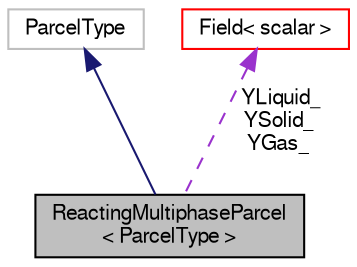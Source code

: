 digraph "ReactingMultiphaseParcel&lt; ParcelType &gt;"
{
  bgcolor="transparent";
  edge [fontname="FreeSans",fontsize="10",labelfontname="FreeSans",labelfontsize="10"];
  node [fontname="FreeSans",fontsize="10",shape=record];
  Node2 [label="ReactingMultiphaseParcel\l\< ParcelType \>",height=0.2,width=0.4,color="black", fillcolor="grey75", style="filled", fontcolor="black"];
  Node3 -> Node2 [dir="back",color="midnightblue",fontsize="10",style="solid",fontname="FreeSans"];
  Node3 [label="ParcelType",height=0.2,width=0.4,color="grey75"];
  Node4 -> Node2 [dir="back",color="darkorchid3",fontsize="10",style="dashed",label=" YLiquid_\nYSolid_\nYGas_" ,fontname="FreeSans"];
  Node4 [label="Field\< scalar \>",height=0.2,width=0.4,color="red",URL="$a26466.html"];
}
